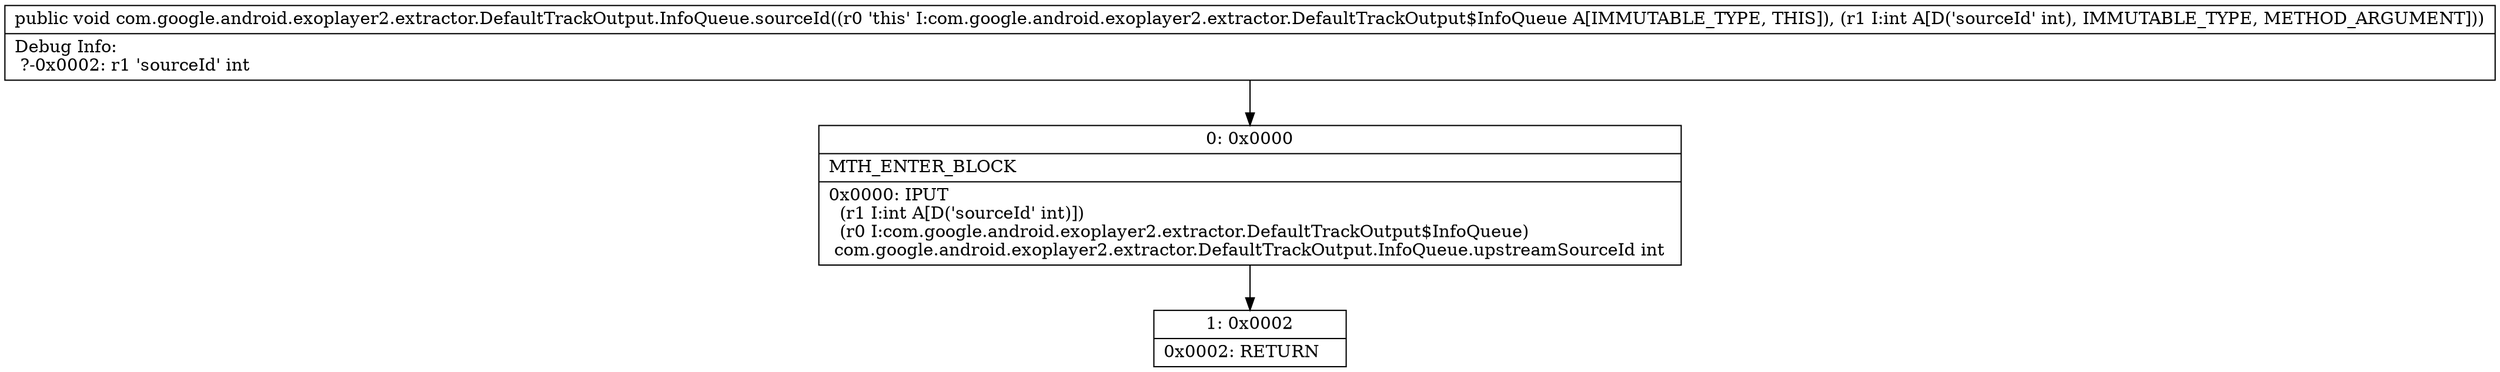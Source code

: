 digraph "CFG forcom.google.android.exoplayer2.extractor.DefaultTrackOutput.InfoQueue.sourceId(I)V" {
Node_0 [shape=record,label="{0\:\ 0x0000|MTH_ENTER_BLOCK\l|0x0000: IPUT  \l  (r1 I:int A[D('sourceId' int)])\l  (r0 I:com.google.android.exoplayer2.extractor.DefaultTrackOutput$InfoQueue)\l com.google.android.exoplayer2.extractor.DefaultTrackOutput.InfoQueue.upstreamSourceId int \l}"];
Node_1 [shape=record,label="{1\:\ 0x0002|0x0002: RETURN   \l}"];
MethodNode[shape=record,label="{public void com.google.android.exoplayer2.extractor.DefaultTrackOutput.InfoQueue.sourceId((r0 'this' I:com.google.android.exoplayer2.extractor.DefaultTrackOutput$InfoQueue A[IMMUTABLE_TYPE, THIS]), (r1 I:int A[D('sourceId' int), IMMUTABLE_TYPE, METHOD_ARGUMENT]))  | Debug Info:\l  ?\-0x0002: r1 'sourceId' int\l}"];
MethodNode -> Node_0;
Node_0 -> Node_1;
}

